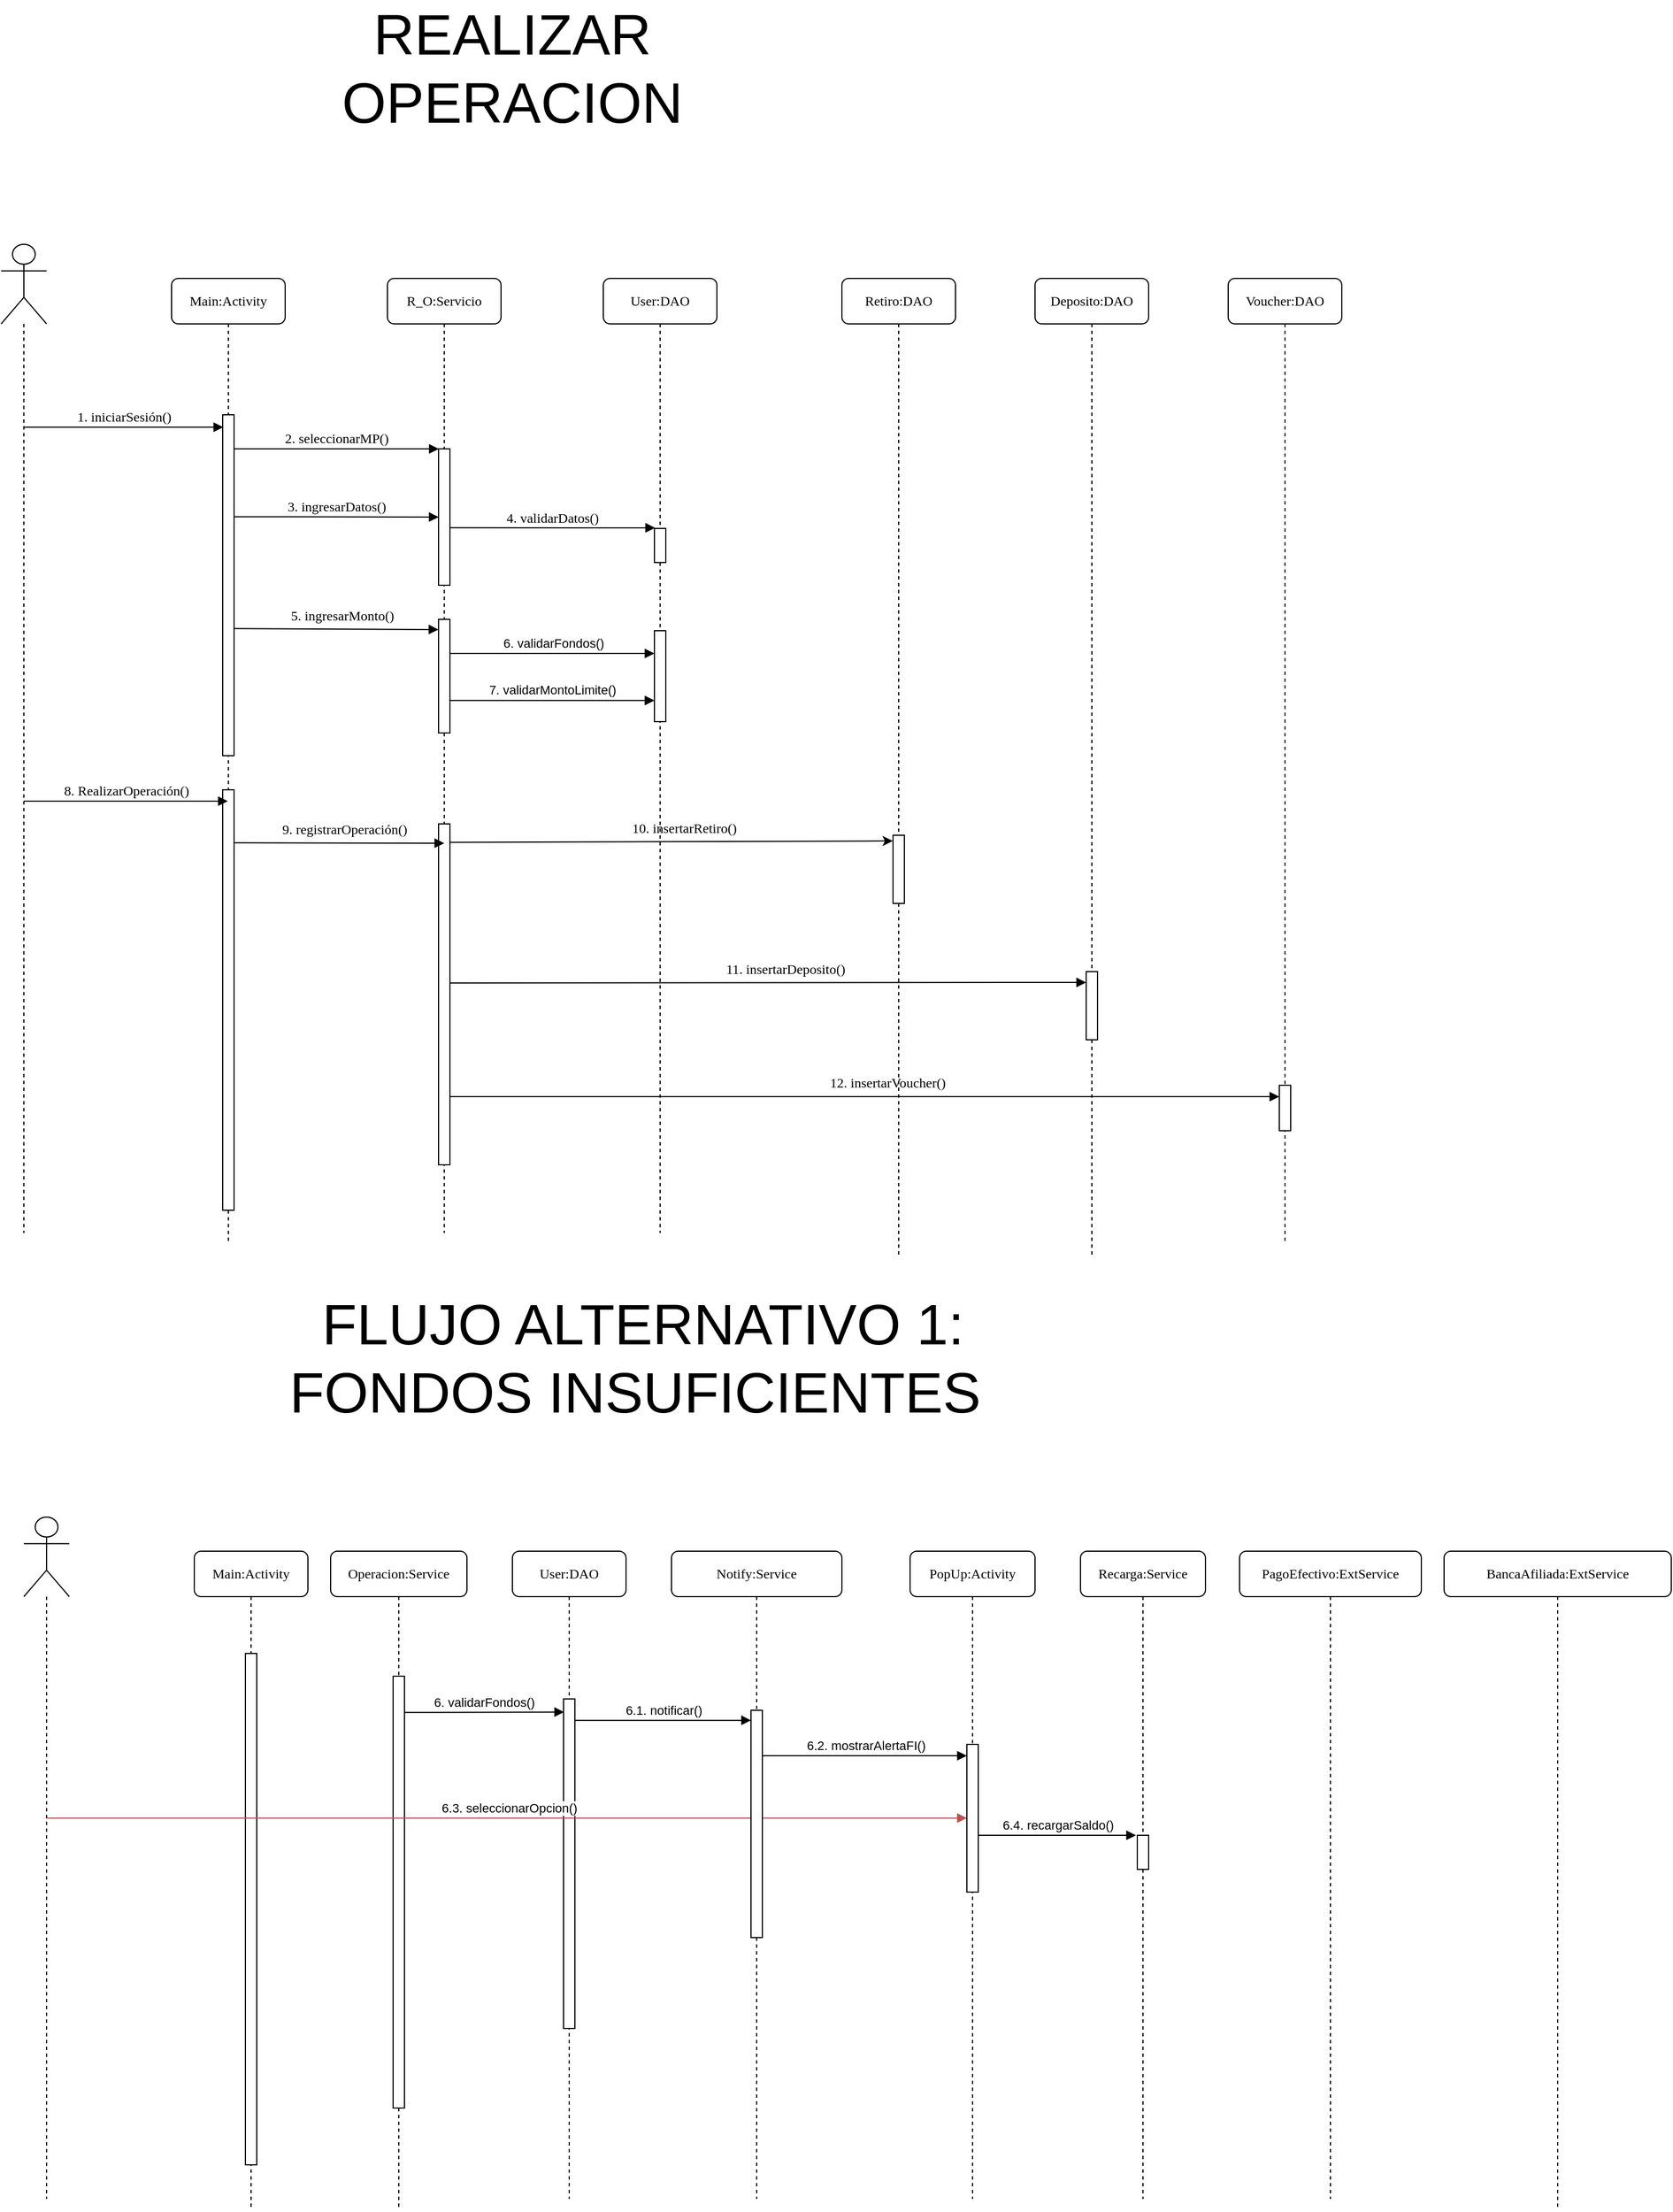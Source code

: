 <mxfile version="24.2.2" type="google">
  <diagram name="Page-1" id="13e1069c-82ec-6db2-03f1-153e76fe0fe0">
    <mxGraphModel grid="1" page="1" gridSize="10" guides="1" tooltips="1" connect="1" arrows="1" fold="1" pageScale="1" pageWidth="1100" pageHeight="850" background="none" math="0" shadow="0">
      <root>
        <mxCell id="0" />
        <mxCell id="1" parent="0" />
        <mxCell id="7baba1c4bc27f4b0-2" value="R_O:Servicio" style="shape=umlLifeline;perimeter=lifelinePerimeter;whiteSpace=wrap;html=1;container=1;collapsible=0;recursiveResize=0;outlineConnect=0;rounded=1;shadow=0;comic=0;labelBackgroundColor=none;strokeWidth=1;fontFamily=Verdana;fontSize=12;align=center;" vertex="1" parent="1">
          <mxGeometry x="290" y="80" width="100" height="840" as="geometry" />
        </mxCell>
        <mxCell id="Xb25_x8qgm9A3gv7I4cM-8" value="" style="html=1;points=[];perimeter=orthogonalPerimeter;rounded=0;shadow=0;comic=0;labelBackgroundColor=none;strokeWidth=1;fontFamily=Verdana;fontSize=12;align=center;" vertex="1" parent="7baba1c4bc27f4b0-2">
          <mxGeometry x="45" y="150" width="10" height="120" as="geometry" />
        </mxCell>
        <mxCell id="Xb25_x8qgm9A3gv7I4cM-10" value="" style="html=1;points=[];perimeter=orthogonalPerimeter;rounded=0;shadow=0;comic=0;labelBackgroundColor=none;strokeWidth=1;fontFamily=Verdana;fontSize=12;align=center;" vertex="1" parent="7baba1c4bc27f4b0-2">
          <mxGeometry x="45" y="300" width="10" height="100" as="geometry" />
        </mxCell>
        <mxCell id="Xb25_x8qgm9A3gv7I4cM-14" value="" style="html=1;points=[];perimeter=orthogonalPerimeter;rounded=0;shadow=0;comic=0;labelBackgroundColor=none;strokeWidth=1;fontFamily=Verdana;fontSize=12;align=center;" vertex="1" parent="7baba1c4bc27f4b0-2">
          <mxGeometry x="45" y="480" width="10" height="300" as="geometry" />
        </mxCell>
        <mxCell id="vn7CRZI_Vxa-ADmXNqbq-8" value="6. validarFondos()" style="html=1;verticalAlign=bottom;endArrow=block;curved=0;rounded=0;" edge="1" parent="7baba1c4bc27f4b0-2">
          <mxGeometry x="0.004" width="80" relative="1" as="geometry">
            <mxPoint x="55" y="330.0" as="sourcePoint" />
            <mxPoint x="235" y="330.0" as="targetPoint" />
            <mxPoint as="offset" />
          </mxGeometry>
        </mxCell>
        <mxCell id="7baba1c4bc27f4b0-3" value="User:DAO" style="shape=umlLifeline;perimeter=lifelinePerimeter;whiteSpace=wrap;html=1;container=1;collapsible=0;recursiveResize=0;outlineConnect=0;rounded=1;shadow=0;comic=0;labelBackgroundColor=none;strokeWidth=1;fontFamily=Verdana;fontSize=12;align=center;" vertex="1" parent="1">
          <mxGeometry x="480" y="80" width="100" height="840" as="geometry" />
        </mxCell>
        <mxCell id="7baba1c4bc27f4b0-13" value="" style="html=1;points=[];perimeter=orthogonalPerimeter;rounded=0;shadow=0;comic=0;labelBackgroundColor=none;strokeWidth=1;fontFamily=Verdana;fontSize=12;align=center;" vertex="1" parent="7baba1c4bc27f4b0-3">
          <mxGeometry x="45" y="220" width="10" height="30" as="geometry" />
        </mxCell>
        <mxCell id="vn7CRZI_Vxa-ADmXNqbq-2" value="" style="html=1;points=[[0,0,0,0,5],[0,1,0,0,-5],[1,0,0,0,5],[1,1,0,0,-5]];perimeter=orthogonalPerimeter;outlineConnect=0;targetShapes=umlLifeline;portConstraint=eastwest;newEdgeStyle={&quot;curved&quot;:0,&quot;rounded&quot;:0};" vertex="1" parent="7baba1c4bc27f4b0-3">
          <mxGeometry x="45" y="310" width="10" height="80" as="geometry" />
        </mxCell>
        <mxCell id="7baba1c4bc27f4b0-8" value="Main:Activity" style="shape=umlLifeline;perimeter=lifelinePerimeter;whiteSpace=wrap;html=1;container=1;collapsible=0;recursiveResize=0;outlineConnect=0;rounded=1;shadow=0;comic=0;labelBackgroundColor=none;strokeWidth=1;fontFamily=Verdana;fontSize=12;align=center;" vertex="1" parent="1">
          <mxGeometry x="100" y="80" width="100" height="850" as="geometry" />
        </mxCell>
        <mxCell id="7baba1c4bc27f4b0-9" value="" style="html=1;points=[];perimeter=orthogonalPerimeter;rounded=0;shadow=0;comic=0;labelBackgroundColor=none;strokeWidth=1;fontFamily=Verdana;fontSize=12;align=center;" vertex="1" parent="7baba1c4bc27f4b0-8">
          <mxGeometry x="45" y="120" width="10" height="300" as="geometry" />
        </mxCell>
        <mxCell id="Xb25_x8qgm9A3gv7I4cM-12" value="" style="html=1;points=[];perimeter=orthogonalPerimeter;rounded=0;shadow=0;comic=0;labelBackgroundColor=none;strokeWidth=1;fontFamily=Verdana;fontSize=12;align=center;" vertex="1" parent="7baba1c4bc27f4b0-8">
          <mxGeometry x="45" y="450" width="10" height="370" as="geometry" />
        </mxCell>
        <mxCell id="4Ge5s8FbtN7PPkQ0rlc1-2" value="REALIZAR OPERACION" style="text;html=1;align=center;verticalAlign=middle;whiteSpace=wrap;rounded=0;fontFamily=Helvetica;fontSize=50;fontColor=default;labelBackgroundColor=default;" vertex="1" parent="1">
          <mxGeometry x="160" y="-150" width="480" height="90" as="geometry" />
        </mxCell>
        <mxCell id="4Ge5s8FbtN7PPkQ0rlc1-8" value="" style="shape=umlLifeline;perimeter=lifelinePerimeter;whiteSpace=wrap;html=1;container=1;dropTarget=0;collapsible=0;recursiveResize=0;outlineConnect=0;portConstraint=eastwest;newEdgeStyle={&quot;curved&quot;:0,&quot;rounded&quot;:0};participant=umlActor;fontFamily=Helvetica;fontSize=11;fontColor=default;labelBackgroundColor=default;size=70;" vertex="1" parent="1">
          <mxGeometry x="-50" y="50" width="40" height="870" as="geometry" />
        </mxCell>
        <mxCell id="Xb25_x8qgm9A3gv7I4cM-1" value="1. iniciarSesión()" style="html=1;verticalAlign=bottom;endArrow=block;labelBackgroundColor=none;fontFamily=Verdana;fontSize=12;edgeStyle=elbowEdgeStyle;elbow=vertical;entryX=0.015;entryY=-0.003;entryDx=0;entryDy=0;entryPerimeter=0;" edge="1" parent="1">
          <mxGeometry x="-0.001" relative="1" as="geometry">
            <mxPoint x="-30.003" y="210.93" as="sourcePoint" />
            <mxPoint x="145.48" y="210.0" as="targetPoint" />
            <Array as="points">
              <mxPoint x="60.33" y="210.93" />
            </Array>
            <mxPoint as="offset" />
          </mxGeometry>
        </mxCell>
        <mxCell id="Xb25_x8qgm9A3gv7I4cM-7" value="3. ingresarDatos()" style="html=1;verticalAlign=bottom;endArrow=block;labelBackgroundColor=none;fontFamily=Verdana;fontSize=12;edgeStyle=elbowEdgeStyle;elbow=vertical;exitX=0.987;exitY=0.554;exitDx=0;exitDy=0;exitPerimeter=0;entryX=0.009;entryY=0.014;entryDx=0;entryDy=0;entryPerimeter=0;" edge="1" parent="1">
          <mxGeometry x="-0.002" relative="1" as="geometry">
            <mxPoint x="154.87" y="289.72" as="sourcePoint" />
            <mxPoint x="335.09" y="290.49" as="targetPoint" />
            <Array as="points" />
            <mxPoint as="offset" />
          </mxGeometry>
        </mxCell>
        <mxCell id="Xb25_x8qgm9A3gv7I4cM-9" value="4. validarDatos()" style="html=1;verticalAlign=bottom;endArrow=block;labelBackgroundColor=none;fontFamily=Verdana;fontSize=12;edgeStyle=elbowEdgeStyle;elbow=vertical;entryX=0.059;entryY=0.06;entryDx=0;entryDy=0;entryPerimeter=0;exitX=1.004;exitY=0.578;exitDx=0;exitDy=0;exitPerimeter=0;" edge="1" parent="1" source="Xb25_x8qgm9A3gv7I4cM-8">
          <mxGeometry x="-0.002" relative="1" as="geometry">
            <mxPoint x="350" y="300.1" as="sourcePoint" />
            <mxPoint x="525.59" y="300.0" as="targetPoint" />
            <Array as="points" />
            <mxPoint as="offset" />
          </mxGeometry>
        </mxCell>
        <mxCell id="Xb25_x8qgm9A3gv7I4cM-13" value="8. RealizarOperación()" style="html=1;verticalAlign=bottom;endArrow=block;labelBackgroundColor=none;fontFamily=Verdana;fontSize=12;edgeStyle=elbowEdgeStyle;elbow=vertical;rounded=1;strokeColor=default;align=center;fontColor=default;" edge="1" parent="1" target="7baba1c4bc27f4b0-8">
          <mxGeometry x="-0.002" relative="1" as="geometry">
            <mxPoint x="-30" y="540" as="sourcePoint" />
            <mxPoint x="130" y="541" as="targetPoint" />
            <Array as="points" />
            <mxPoint as="offset" />
          </mxGeometry>
        </mxCell>
        <mxCell id="Xb25_x8qgm9A3gv7I4cM-15" value="9. registrarOperación()" style="html=1;verticalAlign=bottom;endArrow=block;labelBackgroundColor=none;fontFamily=Verdana;fontSize=12;edgeStyle=elbowEdgeStyle;elbow=vertical;exitX=1.017;exitY=0.126;exitDx=0;exitDy=0;exitPerimeter=0;" edge="1" parent="1" source="Xb25_x8qgm9A3gv7I4cM-12">
          <mxGeometry x="0.055" y="3" relative="1" as="geometry">
            <mxPoint x="160" y="570" as="sourcePoint" />
            <mxPoint x="340" y="577" as="targetPoint" />
            <Array as="points" />
            <mxPoint as="offset" />
          </mxGeometry>
        </mxCell>
        <mxCell id="Xb25_x8qgm9A3gv7I4cM-17" value="Retiro:DAO" style="shape=umlLifeline;perimeter=lifelinePerimeter;whiteSpace=wrap;html=1;container=1;collapsible=0;recursiveResize=0;outlineConnect=0;rounded=1;shadow=0;comic=0;labelBackgroundColor=none;strokeWidth=1;fontFamily=Verdana;fontSize=12;align=center;" vertex="1" parent="1">
          <mxGeometry x="690" y="80" width="100" height="860" as="geometry" />
        </mxCell>
        <mxCell id="Xb25_x8qgm9A3gv7I4cM-19" value="" style="html=1;points=[];perimeter=orthogonalPerimeter;rounded=0;shadow=0;comic=0;labelBackgroundColor=none;strokeWidth=1;fontFamily=Verdana;fontSize=12;align=center;" vertex="1" parent="Xb25_x8qgm9A3gv7I4cM-17">
          <mxGeometry x="45" y="490" width="10" height="60" as="geometry" />
        </mxCell>
        <mxCell id="Xb25_x8qgm9A3gv7I4cM-20" value="Deposito:DAO" style="shape=umlLifeline;perimeter=lifelinePerimeter;whiteSpace=wrap;html=1;container=1;collapsible=0;recursiveResize=0;outlineConnect=0;rounded=1;shadow=0;comic=0;labelBackgroundColor=none;strokeWidth=1;fontFamily=Verdana;fontSize=12;align=center;" vertex="1" parent="1">
          <mxGeometry x="860" y="80" width="100" height="860" as="geometry" />
        </mxCell>
        <mxCell id="Xb25_x8qgm9A3gv7I4cM-21" value="" style="html=1;points=[];perimeter=orthogonalPerimeter;rounded=0;shadow=0;comic=0;labelBackgroundColor=none;strokeWidth=1;fontFamily=Verdana;fontSize=12;align=center;" vertex="1" parent="Xb25_x8qgm9A3gv7I4cM-20">
          <mxGeometry x="45" y="610" width="10" height="60" as="geometry" />
        </mxCell>
        <mxCell id="Xb25_x8qgm9A3gv7I4cM-25" value="11. insertarDeposito()" style="html=1;verticalAlign=bottom;endArrow=block;labelBackgroundColor=none;fontFamily=Verdana;fontSize=12;edgeStyle=elbowEdgeStyle;elbow=vertical;exitX=1.014;exitY=0.85;exitDx=0;exitDy=0;exitPerimeter=0;entryX=-0.006;entryY=0.158;entryDx=0;entryDy=0;entryPerimeter=0;" edge="1" parent="1" target="Xb25_x8qgm9A3gv7I4cM-21">
          <mxGeometry x="0.055" y="3" relative="1" as="geometry">
            <mxPoint x="345.14" y="700" as="sourcePoint" />
            <mxPoint x="900" y="700" as="targetPoint" />
            <Array as="points" />
            <mxPoint as="offset" />
          </mxGeometry>
        </mxCell>
        <mxCell id="CNMgQFGEDc0KkHqxHvz4-6" value="User:DAO" style="shape=umlLifeline;perimeter=lifelinePerimeter;whiteSpace=wrap;html=1;container=1;collapsible=0;recursiveResize=0;outlineConnect=0;rounded=1;shadow=0;comic=0;labelBackgroundColor=none;strokeWidth=1;fontFamily=Verdana;fontSize=12;align=center;" vertex="1" parent="1">
          <mxGeometry x="400" y="1200" width="100" height="570" as="geometry" />
        </mxCell>
        <mxCell id="CNMgQFGEDc0KkHqxHvz4-7" value="" style="html=1;points=[];perimeter=orthogonalPerimeter;rounded=0;shadow=0;comic=0;labelBackgroundColor=none;strokeWidth=1;fontFamily=Verdana;fontSize=12;align=center;" vertex="1" parent="CNMgQFGEDc0KkHqxHvz4-6">
          <mxGeometry x="45" y="130" width="10" height="290" as="geometry" />
        </mxCell>
        <mxCell id="CNMgQFGEDc0KkHqxHvz4-1" value="Operacion:Service" style="shape=umlLifeline;perimeter=lifelinePerimeter;whiteSpace=wrap;html=1;container=1;collapsible=0;recursiveResize=0;outlineConnect=0;rounded=1;shadow=0;comic=0;labelBackgroundColor=none;strokeWidth=1;fontFamily=Verdana;fontSize=12;align=center;" vertex="1" parent="1">
          <mxGeometry x="240" y="1200" width="120" height="580" as="geometry" />
        </mxCell>
        <mxCell id="CNMgQFGEDc0KkHqxHvz4-4" value="" style="html=1;points=[];perimeter=orthogonalPerimeter;rounded=0;shadow=0;comic=0;labelBackgroundColor=none;strokeWidth=1;fontFamily=Verdana;fontSize=12;align=center;" vertex="1" parent="CNMgQFGEDc0KkHqxHvz4-1">
          <mxGeometry x="55" y="110" width="10" height="380" as="geometry" />
        </mxCell>
        <mxCell id="CNMgQFGEDc0KkHqxHvz4-8" value="Main:Activity" style="shape=umlLifeline;perimeter=lifelinePerimeter;whiteSpace=wrap;html=1;container=1;collapsible=0;recursiveResize=0;outlineConnect=0;rounded=1;shadow=0;comic=0;labelBackgroundColor=none;strokeWidth=1;fontFamily=Verdana;fontSize=12;align=center;" vertex="1" parent="1">
          <mxGeometry x="120" y="1200" width="100" height="580" as="geometry" />
        </mxCell>
        <mxCell id="CNMgQFGEDc0KkHqxHvz4-9" value="" style="html=1;points=[];perimeter=orthogonalPerimeter;rounded=0;shadow=0;comic=0;labelBackgroundColor=none;strokeWidth=1;fontFamily=Verdana;fontSize=12;align=center;" vertex="1" parent="CNMgQFGEDc0KkHqxHvz4-8">
          <mxGeometry x="45" y="90" width="10" height="450" as="geometry" />
        </mxCell>
        <mxCell id="Qq40imDPsa-DTB6VwXuN-14" value="6.3. seleccionarOpcion()" style="html=1;verticalAlign=bottom;endArrow=block;curved=0;rounded=0;fillColor=#f8cecc;strokeColor=#b85450;" edge="1" parent="CNMgQFGEDc0KkHqxHvz4-8">
          <mxGeometry x="0.004" width="80" relative="1" as="geometry">
            <mxPoint x="-129.51" y="234.85" as="sourcePoint" />
            <mxPoint x="680" y="234.85" as="targetPoint" />
            <mxPoint as="offset" />
          </mxGeometry>
        </mxCell>
        <mxCell id="CNMgQFGEDc0KkHqxHvz4-11" value="" style="shape=umlLifeline;perimeter=lifelinePerimeter;whiteSpace=wrap;html=1;container=1;dropTarget=0;collapsible=0;recursiveResize=0;outlineConnect=0;portConstraint=eastwest;newEdgeStyle={&quot;curved&quot;:0,&quot;rounded&quot;:0};participant=umlActor;fontFamily=Helvetica;fontSize=11;fontColor=default;labelBackgroundColor=default;size=70;" vertex="1" parent="1">
          <mxGeometry x="-30" y="1170" width="40" height="600" as="geometry" />
        </mxCell>
        <mxCell id="CNMgQFGEDc0KkHqxHvz4-19" value="Notify:Service" style="shape=umlLifeline;perimeter=lifelinePerimeter;whiteSpace=wrap;html=1;container=1;collapsible=0;recursiveResize=0;outlineConnect=0;rounded=1;shadow=0;comic=0;labelBackgroundColor=none;strokeWidth=1;fontFamily=Verdana;fontSize=12;align=center;" vertex="1" parent="1">
          <mxGeometry x="540" y="1200" width="150" height="570" as="geometry" />
        </mxCell>
        <mxCell id="vn7CRZI_Vxa-ADmXNqbq-15" value="" style="html=1;points=[[0,0,0,0,5],[0,1,0,0,-5],[1,0,0,0,5],[1,1,0,0,-5]];perimeter=orthogonalPerimeter;outlineConnect=0;targetShapes=umlLifeline;portConstraint=eastwest;newEdgeStyle={&quot;curved&quot;:0,&quot;rounded&quot;:0};" vertex="1" parent="CNMgQFGEDc0KkHqxHvz4-19">
          <mxGeometry x="70" y="140" width="10" height="200" as="geometry" />
        </mxCell>
        <mxCell id="Qq40imDPsa-DTB6VwXuN-9" value="6.1. notificar()" style="html=1;verticalAlign=bottom;endArrow=block;curved=0;rounded=0;" edge="1" parent="CNMgQFGEDc0KkHqxHvz4-19" target="vn7CRZI_Vxa-ADmXNqbq-15">
          <mxGeometry x="0.004" width="80" relative="1" as="geometry">
            <mxPoint x="-85" y="148.82" as="sourcePoint" />
            <mxPoint x="89" y="148.82" as="targetPoint" />
            <mxPoint as="offset" />
          </mxGeometry>
        </mxCell>
        <mxCell id="CNMgQFGEDc0KkHqxHvz4-21" value="PopUp:Activity" style="shape=umlLifeline;perimeter=lifelinePerimeter;whiteSpace=wrap;html=1;container=1;collapsible=0;recursiveResize=0;outlineConnect=0;rounded=1;shadow=0;comic=0;labelBackgroundColor=none;strokeWidth=1;fontFamily=Verdana;fontSize=12;align=center;" vertex="1" parent="1">
          <mxGeometry x="750" y="1200" width="110" height="570" as="geometry" />
        </mxCell>
        <mxCell id="Qq40imDPsa-DTB6VwXuN-11" value="" style="html=1;points=[[0,0,0,0,5],[0,1,0,0,-5],[1,0,0,0,5],[1,1,0,0,-5]];perimeter=orthogonalPerimeter;outlineConnect=0;targetShapes=umlLifeline;portConstraint=eastwest;newEdgeStyle={&quot;curved&quot;:0,&quot;rounded&quot;:0};" vertex="1" parent="CNMgQFGEDc0KkHqxHvz4-21">
          <mxGeometry x="50" y="170" width="10" height="130" as="geometry" />
        </mxCell>
        <mxCell id="Qq40imDPsa-DTB6VwXuN-10" value="6.2. mostrarAlertaFI()" style="html=1;verticalAlign=bottom;endArrow=block;curved=0;rounded=0;" edge="1" parent="CNMgQFGEDc0KkHqxHvz4-21">
          <mxGeometry x="0.003" width="80" relative="1" as="geometry">
            <mxPoint x="-130" y="180.0" as="sourcePoint" />
            <mxPoint x="50" y="180.0" as="targetPoint" />
            <mxPoint as="offset" />
          </mxGeometry>
        </mxCell>
        <mxCell id="CNMgQFGEDc0KkHqxHvz4-25" value="FLUJO ALTERNATIVO 1: FONDOS INSUFICIENTES&amp;nbsp;" style="text;html=1;align=center;verticalAlign=middle;whiteSpace=wrap;rounded=0;fontFamily=Helvetica;fontSize=50;fontColor=default;labelBackgroundColor=default;" vertex="1" parent="1">
          <mxGeometry x="150" y="970" width="730" height="120" as="geometry" />
        </mxCell>
        <mxCell id="Qq40imDPsa-DTB6VwXuN-1" value="2. seleccionarMP()" style="html=1;verticalAlign=bottom;endArrow=block;labelBackgroundColor=none;fontFamily=Verdana;fontSize=12;edgeStyle=elbowEdgeStyle;elbow=vertical;entryX=0.02;entryY=-0.003;entryDx=0;entryDy=0;entryPerimeter=0;" edge="1" parent="1" target="Xb25_x8qgm9A3gv7I4cM-8">
          <mxGeometry x="-0.001" relative="1" as="geometry">
            <mxPoint x="155" y="230" as="sourcePoint" />
            <mxPoint x="330" y="230" as="targetPoint" />
            <Array as="points">
              <mxPoint x="250" y="230" />
            </Array>
            <mxPoint as="offset" />
          </mxGeometry>
        </mxCell>
        <mxCell id="vn7CRZI_Vxa-ADmXNqbq-12" value="7. validarMontoLimite()" style="html=1;verticalAlign=bottom;endArrow=block;curved=0;rounded=0;exitX=0.939;exitY=0.714;exitDx=0;exitDy=0;exitPerimeter=0;" edge="1" parent="1" source="Xb25_x8qgm9A3gv7I4cM-10" target="vn7CRZI_Vxa-ADmXNqbq-2">
          <mxGeometry width="80" relative="1" as="geometry">
            <mxPoint x="369.997" y="490" as="sourcePoint" />
            <mxPoint x="469.73" y="490" as="targetPoint" />
          </mxGeometry>
        </mxCell>
        <mxCell id="Qq40imDPsa-DTB6VwXuN-4" value="Voucher:DAO" style="shape=umlLifeline;perimeter=lifelinePerimeter;whiteSpace=wrap;html=1;container=1;collapsible=0;recursiveResize=0;outlineConnect=0;rounded=1;shadow=0;comic=0;labelBackgroundColor=none;strokeWidth=1;fontFamily=Verdana;fontSize=12;align=center;" vertex="1" parent="1">
          <mxGeometry x="1030" y="80" width="100" height="850" as="geometry" />
        </mxCell>
        <mxCell id="Qq40imDPsa-DTB6VwXuN-7" value="" style="html=1;points=[];perimeter=orthogonalPerimeter;rounded=0;shadow=0;comic=0;labelBackgroundColor=none;strokeWidth=1;fontFamily=Verdana;fontSize=12;align=center;" vertex="1" parent="Qq40imDPsa-DTB6VwXuN-4">
          <mxGeometry x="45" y="710" width="10" height="40" as="geometry" />
        </mxCell>
        <mxCell id="Qq40imDPsa-DTB6VwXuN-6" value="12. insertarVoucher()" style="html=1;verticalAlign=bottom;endArrow=block;labelBackgroundColor=none;fontFamily=Verdana;fontSize=12;edgeStyle=elbowEdgeStyle;elbow=vertical;" edge="1" parent="1" source="Xb25_x8qgm9A3gv7I4cM-14">
          <mxGeometry x="0.055" y="3" relative="1" as="geometry">
            <mxPoint x="350" y="770" as="sourcePoint" />
            <mxPoint x="1075" y="800.143" as="targetPoint" />
            <Array as="points" />
            <mxPoint as="offset" />
          </mxGeometry>
        </mxCell>
        <mxCell id="Xb25_x8qgm9A3gv7I4cM-24" value="10. insertarRetiro()" style="html=1;verticalAlign=bottom;endArrow=classic;labelBackgroundColor=none;fontFamily=Verdana;fontSize=12;elbow=vertical;exitX=1.018;exitY=0.054;exitDx=0;exitDy=0;exitPerimeter=0;endFill=1;entryX=-0.016;entryY=0.084;entryDx=0;entryDy=0;entryPerimeter=0;" edge="1" parent="1" source="Xb25_x8qgm9A3gv7I4cM-14" target="Xb25_x8qgm9A3gv7I4cM-19">
          <mxGeometry x="0.055" y="3" relative="1" as="geometry">
            <mxPoint x="344.97" y="627.23" as="sourcePoint" />
            <mxPoint x="720" y="630" as="targetPoint" />
            <mxPoint as="offset" />
          </mxGeometry>
        </mxCell>
        <mxCell id="Xb25_x8qgm9A3gv7I4cM-11" value="5. ingresarMonto()" style="html=1;verticalAlign=bottom;endArrow=block;labelBackgroundColor=none;fontFamily=Verdana;fontSize=12;edgeStyle=elbowEdgeStyle;elbow=vertical;exitX=0.995;exitY=0.627;exitDx=0;exitDy=0;exitPerimeter=0;entryX=-0.013;entryY=0.099;entryDx=0;entryDy=0;entryPerimeter=0;" edge="1" parent="1" source="7baba1c4bc27f4b0-9" target="Xb25_x8qgm9A3gv7I4cM-10">
          <mxGeometry x="0.055" y="3" relative="1" as="geometry">
            <mxPoint x="160.0" y="380.2" as="sourcePoint" />
            <mxPoint x="300" y="380" as="targetPoint" />
            <Array as="points" />
            <mxPoint as="offset" />
          </mxGeometry>
        </mxCell>
        <mxCell id="vn7CRZI_Vxa-ADmXNqbq-13" value="6. validarFondos()" style="html=1;verticalAlign=bottom;endArrow=block;curved=0;rounded=0;entryX=0.049;entryY=0.04;entryDx=0;entryDy=0;entryPerimeter=0;exitX=0.95;exitY=0.084;exitDx=0;exitDy=0;exitPerimeter=0;" edge="1" parent="1" source="CNMgQFGEDc0KkHqxHvz4-4" target="CNMgQFGEDc0KkHqxHvz4-7">
          <mxGeometry x="0.004" width="80" relative="1" as="geometry">
            <mxPoint x="360" y="1334" as="sourcePoint" />
            <mxPoint x="540" y="1330.0" as="targetPoint" />
            <mxPoint as="offset" />
          </mxGeometry>
        </mxCell>
        <mxCell id="vn7CRZI_Vxa-ADmXNqbq-16" value="Recarga:Service" style="shape=umlLifeline;perimeter=lifelinePerimeter;whiteSpace=wrap;html=1;container=1;collapsible=0;recursiveResize=0;outlineConnect=0;rounded=1;shadow=0;comic=0;labelBackgroundColor=none;strokeWidth=1;fontFamily=Verdana;fontSize=12;align=center;" vertex="1" parent="1">
          <mxGeometry x="900" y="1200" width="110" height="570" as="geometry" />
        </mxCell>
        <mxCell id="Qq40imDPsa-DTB6VwXuN-17" value="" style="html=1;points=[];perimeter=orthogonalPerimeter;rounded=0;shadow=0;comic=0;labelBackgroundColor=none;strokeWidth=1;fontFamily=Verdana;fontSize=12;align=center;" vertex="1" parent="vn7CRZI_Vxa-ADmXNqbq-16">
          <mxGeometry x="50" y="250" width="10" height="30" as="geometry" />
        </mxCell>
        <mxCell id="Qq40imDPsa-DTB6VwXuN-16" value="6.4. recargarSaldo()" style="html=1;verticalAlign=bottom;endArrow=block;curved=0;rounded=0;entryX=-0.113;entryY=0.111;entryDx=0;entryDy=0;entryPerimeter=0;" edge="1" parent="1">
          <mxGeometry x="0.004" width="80" relative="1" as="geometry">
            <mxPoint x="810" y="1450.0" as="sourcePoint" />
            <mxPoint x="948.87" y="1450.0" as="targetPoint" />
            <mxPoint as="offset" />
          </mxGeometry>
        </mxCell>
        <mxCell id="vn7CRZI_Vxa-ADmXNqbq-20" value="PagoEfectivo:ExtService" style="shape=umlLifeline;perimeter=lifelinePerimeter;whiteSpace=wrap;html=1;container=1;collapsible=0;recursiveResize=0;outlineConnect=0;rounded=1;shadow=0;comic=0;labelBackgroundColor=none;strokeWidth=1;fontFamily=Verdana;fontSize=12;align=center;" vertex="1" parent="1">
          <mxGeometry x="1040" y="1200" width="160" height="570" as="geometry" />
        </mxCell>
        <mxCell id="vn7CRZI_Vxa-ADmXNqbq-22" value="BancaAfiliada:ExtService" style="shape=umlLifeline;perimeter=lifelinePerimeter;whiteSpace=wrap;html=1;container=1;collapsible=0;recursiveResize=0;outlineConnect=0;rounded=1;shadow=0;comic=0;labelBackgroundColor=none;strokeWidth=1;fontFamily=Verdana;fontSize=12;align=center;" vertex="1" parent="1">
          <mxGeometry x="1220" y="1200" width="200" height="580" as="geometry" />
        </mxCell>
      </root>
    </mxGraphModel>
  </diagram>
</mxfile>
